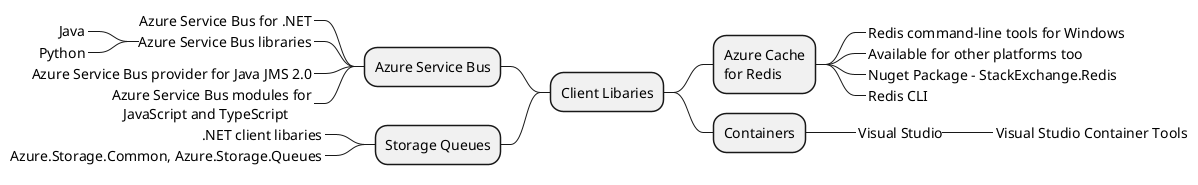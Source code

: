 @startmindmap "Client Libraries"
+ Client Libaries
-- Azure Service Bus
---_ Azure Service Bus for .NET
---_ Azure Service Bus libraries
----_ Java
----_ Python
---_ Azure Service Bus provider for Java JMS 2.0
---_ Azure Service Bus modules for\n   JavaScript and TypeScript
-- Storage Queues
---_ .NET client libaries
---_ Azure.Storage.Common, Azure.Storage.Queues
++ Azure Cache\nfor Redis
+++_ Redis command-line tools for Windows
+++_ Available for other platforms too
+++_ Nuget Package - StackExchange.Redis
+++_ Redis CLI

++ Containers
+++_ Visual Studio
++++_ Visual Studio Container Tools

@endmindmap 